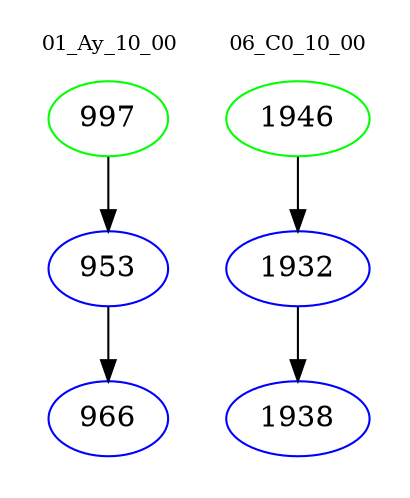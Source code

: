 digraph{
subgraph cluster_0 {
color = white
label = "01_Ay_10_00";
fontsize=10;
T0_997 [label="997", color="green"]
T0_997 -> T0_953 [color="black"]
T0_953 [label="953", color="blue"]
T0_953 -> T0_966 [color="black"]
T0_966 [label="966", color="blue"]
}
subgraph cluster_1 {
color = white
label = "06_C0_10_00";
fontsize=10;
T1_1946 [label="1946", color="green"]
T1_1946 -> T1_1932 [color="black"]
T1_1932 [label="1932", color="blue"]
T1_1932 -> T1_1938 [color="black"]
T1_1938 [label="1938", color="blue"]
}
}
